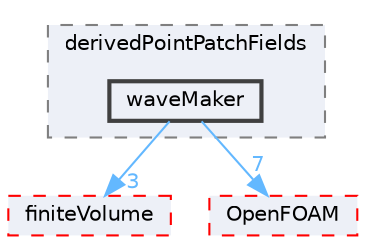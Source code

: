 digraph "src/waveModels/derivedPointPatchFields/waveMaker"
{
 // LATEX_PDF_SIZE
  bgcolor="transparent";
  edge [fontname=Helvetica,fontsize=10,labelfontname=Helvetica,labelfontsize=10];
  node [fontname=Helvetica,fontsize=10,shape=box,height=0.2,width=0.4];
  compound=true
  subgraph clusterdir_2875ebe396610ae4f9732c4f6cbf0228 {
    graph [ bgcolor="#edf0f7", pencolor="grey50", label="derivedPointPatchFields", fontname=Helvetica,fontsize=10 style="filled,dashed", URL="dir_2875ebe396610ae4f9732c4f6cbf0228.html",tooltip=""]
  dir_19d9b6a7aab91f2d121af625d331ebc3 [label="waveMaker", fillcolor="#edf0f7", color="grey25", style="filled,bold", URL="dir_19d9b6a7aab91f2d121af625d331ebc3.html",tooltip=""];
  }
  dir_9bd15774b555cf7259a6fa18f99fe99b [label="finiteVolume", fillcolor="#edf0f7", color="red", style="filled,dashed", URL="dir_9bd15774b555cf7259a6fa18f99fe99b.html",tooltip=""];
  dir_c5473ff19b20e6ec4dfe5c310b3778a8 [label="OpenFOAM", fillcolor="#edf0f7", color="red", style="filled,dashed", URL="dir_c5473ff19b20e6ec4dfe5c310b3778a8.html",tooltip=""];
  dir_19d9b6a7aab91f2d121af625d331ebc3->dir_9bd15774b555cf7259a6fa18f99fe99b [headlabel="3", labeldistance=1.5 headhref="dir_004377_001387.html" href="dir_004377_001387.html" color="steelblue1" fontcolor="steelblue1"];
  dir_19d9b6a7aab91f2d121af625d331ebc3->dir_c5473ff19b20e6ec4dfe5c310b3778a8 [headlabel="7", labeldistance=1.5 headhref="dir_004377_002695.html" href="dir_004377_002695.html" color="steelblue1" fontcolor="steelblue1"];
}
